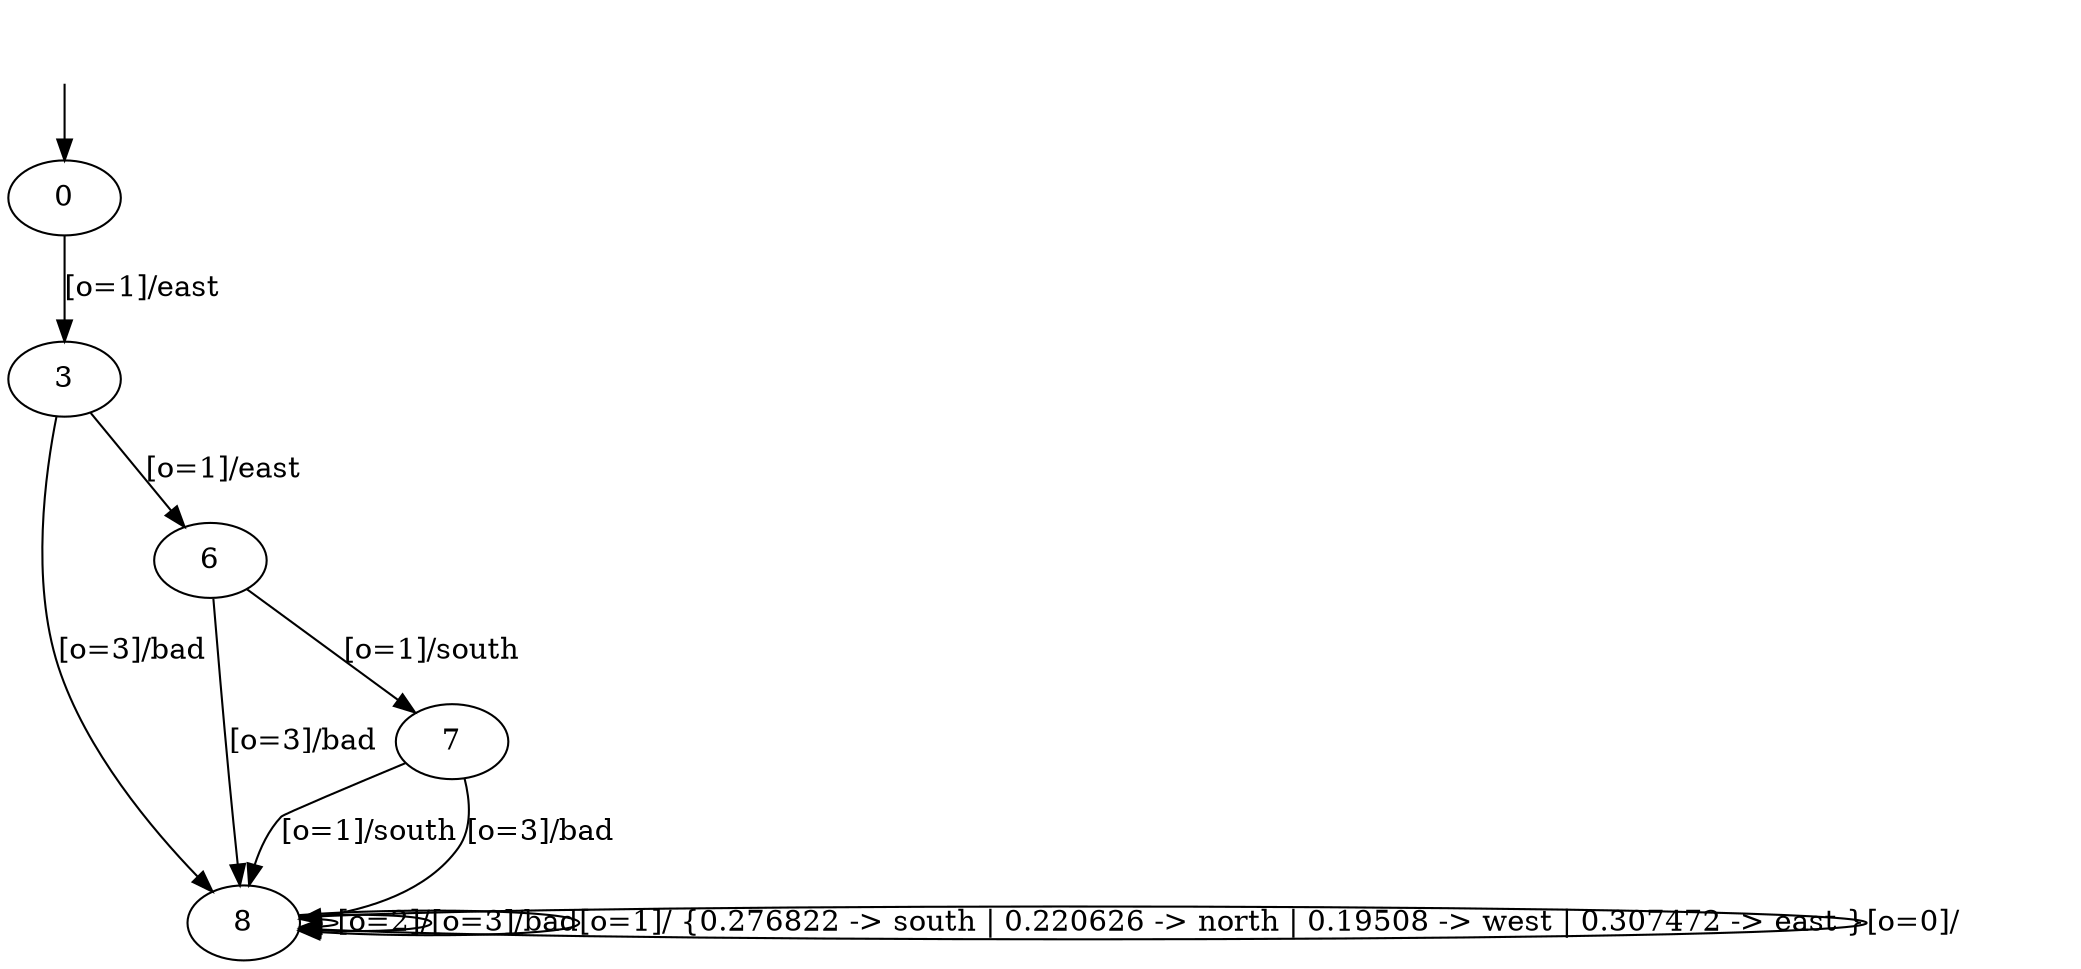 digraph {
8;
7;
6;
3;
0;
__init [label="", style=invis, width=0];
__init -> 0;
8 -> 8 [label="[o=2]/"];
8 -> 8 [label="[o=3]/bad"];
8 -> 8 [label="[o=1]/ {0.276822 -> south | 0.220626 -> north | 0.19508 -> west | 0.307472 -> east }"];
8 -> 8 [label="[o=0]/"];
7 -> 8 [label="[o=1]/south"];
7 -> 8 [label="[o=3]/bad"];
6 -> 7 [label="[o=1]/south"];
6 -> 8 [label="[o=3]/bad"];
3 -> 6 [label="[o=1]/east"];
3 -> 8 [label="[o=3]/bad"];
0 -> 3 [label="[o=1]/east"];
}